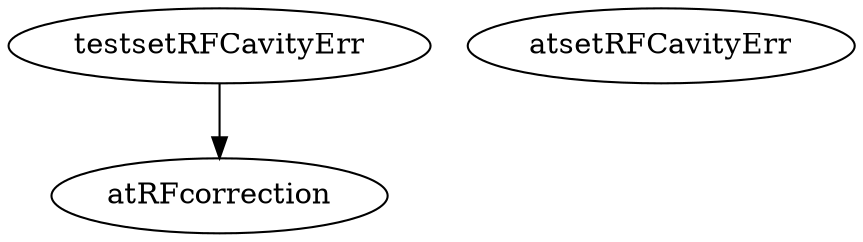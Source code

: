 /* Created by mdot for Matlab */
digraph m2html {
  testsetRFCavityErr -> atRFcorrection;

  atRFcorrection [URL="atRFcorrection.html"];
  atsetRFCavityErr [URL="atsetRFCavityErr.html"];
  testsetRFCavityErr [URL="testsetRFCavityErr.html"];
}